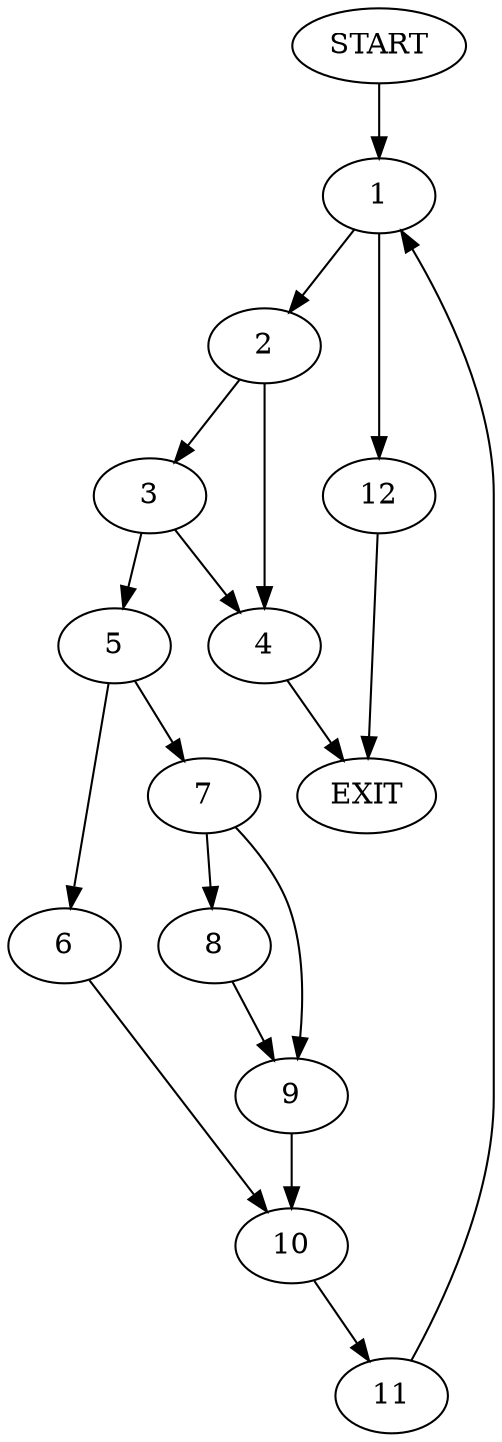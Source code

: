 digraph { 
0 [label="START"];
1;
2;
3;
4;
5;
6;
7;
8;
9;
10;
11;
12;
13[label="EXIT"];
0 -> 1;
1 -> 2;
1 -> 12;
2 -> 4;
2 -> 3;
3 -> 4;
3 -> 5;
4 -> 13;
5 -> 6;
5 -> 7;
6 -> 10;
7 -> 8;
7 -> 9;
8 -> 9;
9 -> 10;
10 -> 11;
11 -> 1;
12 -> 13;
}